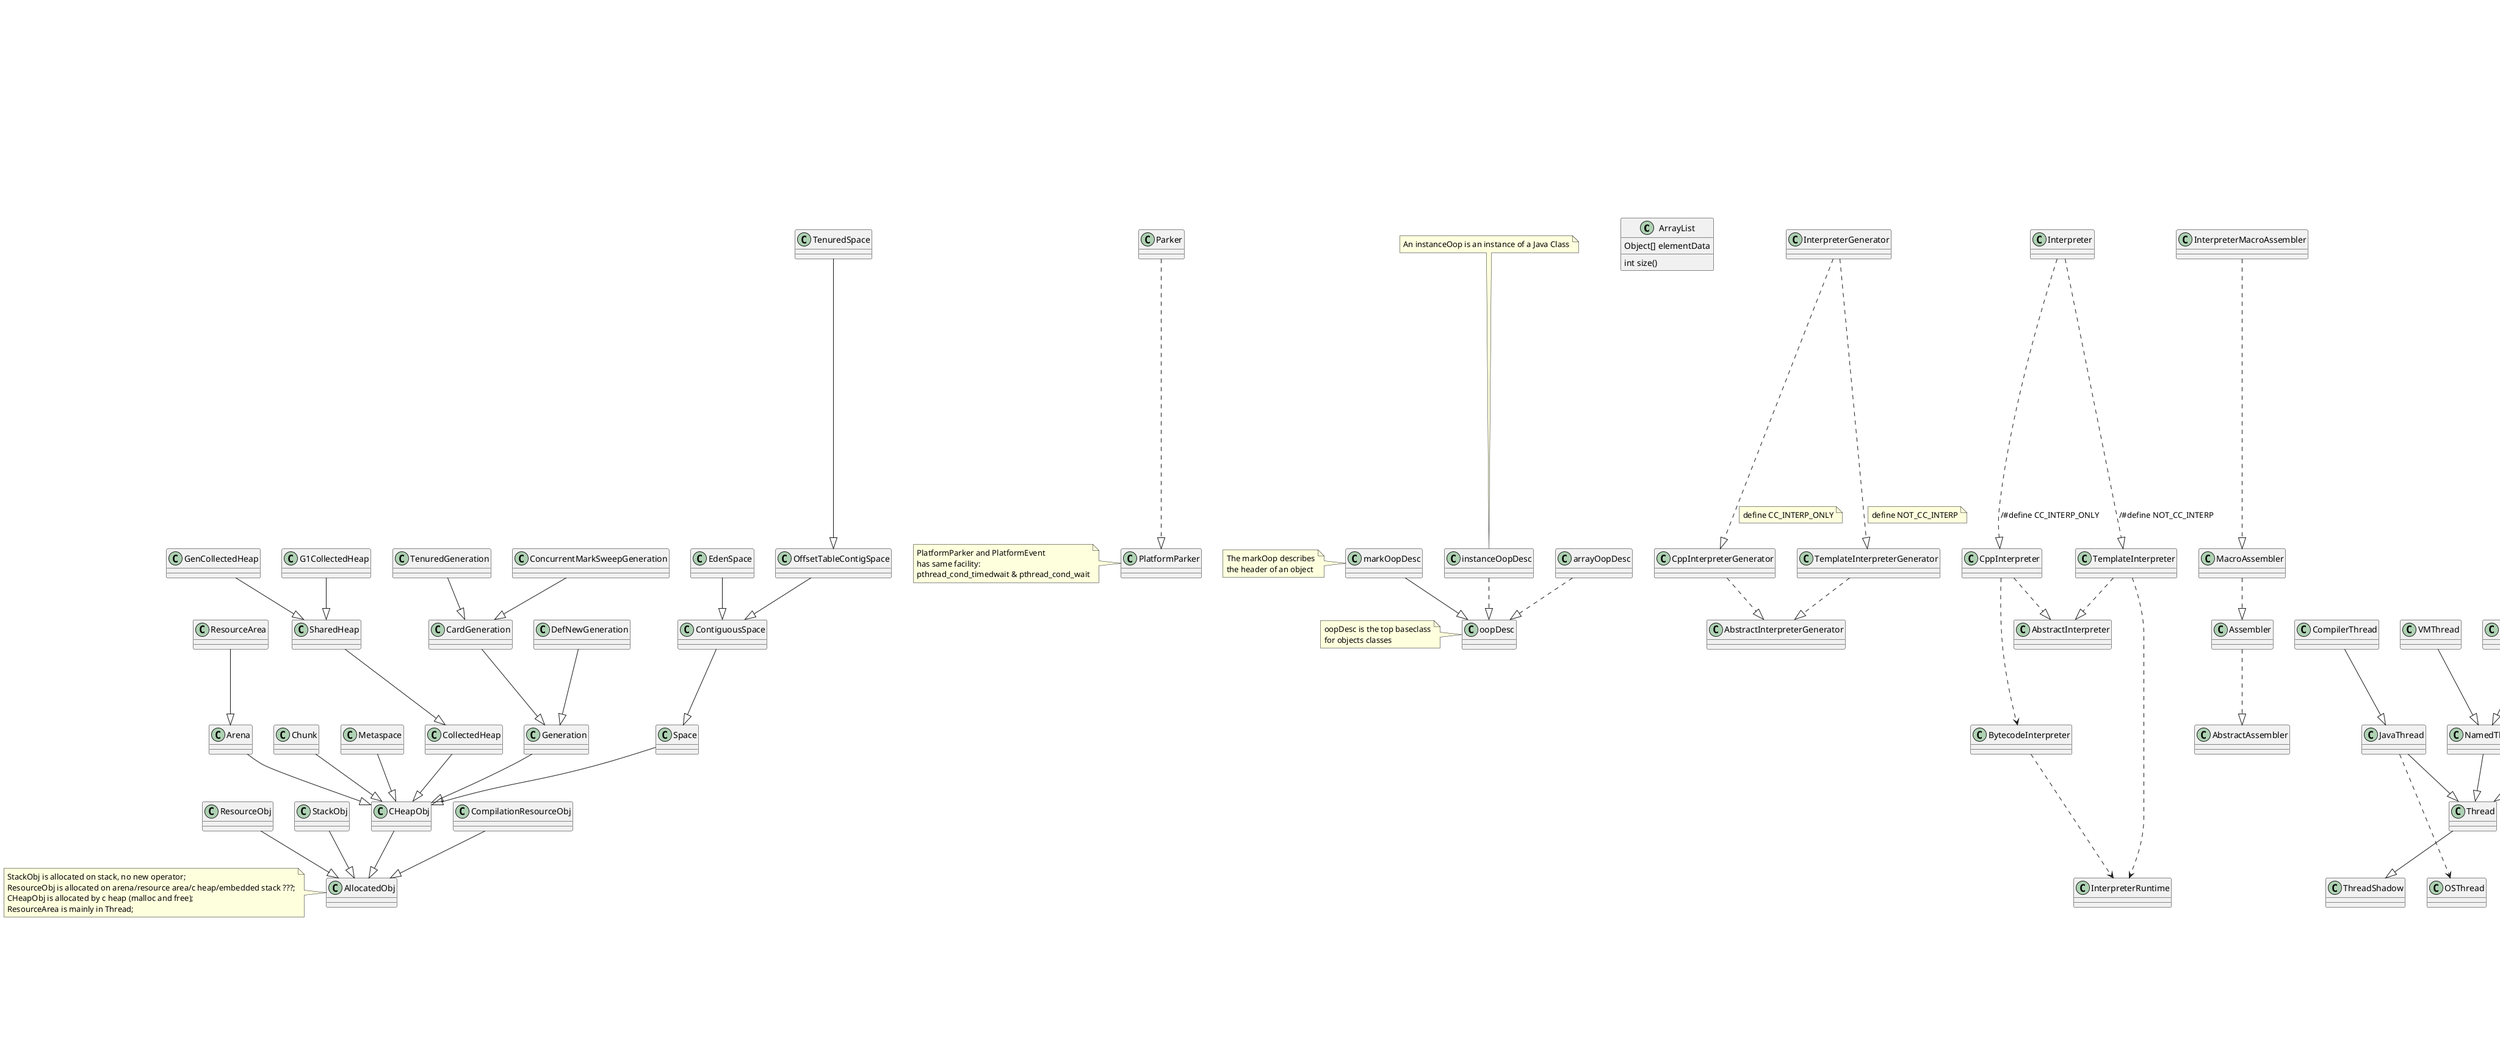 @startuml
class ArrayList {
Object[] elementData
int size()
}

CppInterpreterGenerator ..|> AbstractInterpreterGenerator
TemplateInterpreterGenerator ..|> AbstractInterpreterGenerator
InterpreterGenerator ..|> CppInterpreterGenerator
note on link: define CC_INTERP_ONLY
InterpreterGenerator ..|> TemplateInterpreterGenerator
note on link: define NOT_CC_INTERP

CppInterpreter ..|> AbstractInterpreter
TemplateInterpreter ..|> AbstractInterpreter
Interpreter ..|> CppInterpreter: /#define CC_INTERP_ONLY
Interpreter ..|> TemplateInterpreter: /#define NOT_CC_INTERP

Assembler ..|> AbstractAssembler
MacroAssembler ..|> Assembler
InterpreterMacroAssembler ..|> MacroAssembler

BytecodeInterpreter ...> InterpreterRuntime
CppInterpreter ...> BytecodeInterpreter
TemplateInterpreter ...> InterpreterRuntime

Thread --|> ThreadShadow
JavaThread --|> Thread
NamedThread --|> Thread
WatcherThread --|> Thread

VMThread --|> NamedThread
ConcurrentGCThread --|> NamedThread
WorkerThread --|> NamedThread

GCTaskThread --|> WorkerThread
note top of GCTaskThread
GCTaskThread is for ParallelGC
end note

CompilerThread --|> JavaThread

JavaThread ...> OSThread

ResourceObj --|> AllocatedObj
StackObj --|> AllocatedObj
CHeapObj --|> AllocatedObj
CompilationResourceObj --|> AllocatedObj
note left of AllocatedObj
StackObj is allocated on stack, no new operator;
ResourceObj is allocated on arena/resource area/c heap/embedded stack ???;
CHeapObj is allocated by c heap (malloc and free);
ResourceArea is mainly in Thread;
end note

Arena --|> CHeapObj
ResourceArea --|> Arena
Chunk --|> CHeapObj
Metaspace --|> CHeapObj
CollectedHeap --|> CHeapObj
SharedHeap --|> CollectedHeap
GenCollectedHeap --|> SharedHeap
G1CollectedHeap --|> SharedHeap
Generation --|> CHeapObj
CardGeneration --|> Generation
TenuredGeneration --|> CardGeneration
ConcurrentMarkSweepGeneration --|> CardGeneration
DefNewGeneration --|> Generation

Space --|> CHeapObj
ContiguousSpace --|> Space
EdenSpace --|> ContiguousSpace
OffsetTableContigSpace --|> ContiguousSpace
TenuredSpace --|> OffsetTableContigSpace

Parker ..|> PlatformParker
ParkEvent ..|> PlatformEvent
note left of PlatformParker
PlatformParker and PlatformEvent
has same facility:
pthread_cond_timedwait & pthread_cond_wait
end note

markOopDesc --|> oopDesc
instanceOopDesc ..|> oopDesc
arrayOopDesc ..|> oopDesc

note left of markOopDesc
The markOop describes
the header of an object
end note

note left of oopDesc
oopDesc is the top baseclass
for objects classes
end note

note top of instanceOopDesc
An instanceOop is an instance of a Java Class
end note

InstanceClassLoaderKlass ..|> InstanceKlass
InstanceMirrorKlass ..|> InstanceKlass
InstanceRefKlass ..|> InstanceKlass
InstanceKlass ..|> Klass
TypeArrayKlass ..|> ArrayKlass
ObjArrayKlass ..|> ArrayKlass
ArrayKlass ..|> Klass
Klass ..|> Metadata
Method ..|> Metadata
Metadata ..|> MetaspaceObj

ConstantPool ..|> Metadata
MethodData ..|> Metadata
ConstMethod ..|> MetaspaceObj
MethodCounters ..|> MetaspaceObj
ConstantPoolCache ..|> MetaspaceObj

Method ...> MethodData
Method ...> ConstMethod
ConstMethod ...> ConstantPool
ConstantPool ...> ConstantPoolCache

CodeBlob ..|> _ValueObj
nmethod ..|> CodeBlob
RuntimeStub ..|> CodeBlob
BufferBlob ..|> CodeBlob
AdapterBlob ..|> BufferBlob
SingletonBlob ..|> CodeBlob
DeoptimizationBlob ..|> SingletonBlob
SafepointBlob ..|> SingletonBlob
ExceptionBlob ..|> SingletonBlob
UncommonTrapBlob ..|> SingletonBlob

note bottom of CodeBlob
RuntimeStub: used to call a (static) C++ runtime routine
AdapterBlob: used to hold C2I/I2C adapters
ExceptionBlob: used for exception unwinding by Compiler2
UncommonTrapBlob: used for rare situation trap handling by Compiler2
end note

note as common_note
  将src.zip解压后将相应java源代码路径配置到jdk的source path中即可在idea中查看源码
  -XX:-UseStackBanging和-XX:-ProfileInterpreter，不生成栈检查和统计相关的汇编代码
  <b>global.h</b>: jvm flag 参数
  <b>javaCalls.cpp</b>: JavaCalls::call native方法中调用java方法
  <b>interpreterRuntime(解释执行的方法)、stubRoutines(编译执行的方法)、SharedRuntime(解释/编译执行的方法)
  <b>macroAssembler_x86.cpp</b>: MacroAssembler::call_VM 生成 模板解释器执行指令时(即java方法)调用native方法(interpreterRuntime的方法) 的例程的汇编代码
  <b>templateInterpreter_x86_64.cpp</b>: AbstractInterpreterGenerator::generate_method_entry generate_normal_entry generate_native_entry 生成java/native解释执行的入口
  <b>sharedRuntime_x86_64.cpp</b>: SharedRuntime::generate_native_wrapper 生成native编译执行的入口:
  InterpreterGenerator::generate_normal_entry ->
  	return address of asm code				(templateInterpreter)
  	return CppInterpreter::normal_entry     (zero)

  InterpreterGenerator::generate_native_entry ->
  	return address of asm code				(templateInterpreter)
  	return CppInterpreter::native_entry     (zero)

  assembler_x86.cpp
  globalDefinitions.hpp
  globals.hpp
  interp_masm_x86_64.cpp
  interpreterRuntime.cpp
  javaCalls.cpp
  jni.cpp
  jvm.cpp
  library_call.cpp
  macroAssembler_x86.cpp
  method.cpp
  nmethod.cpp
  sharedRuntime_x86_64.cpp
  stubGenerator_x86_64.cpp
  stubRoutines.cpp
  systemDictionary.cpp
  templateInterpreter_x86_64.cpp
  templateTable_x86_64.cpp
  x86_64.ad

  cppInterpreter_zero.cpp
  stubGenerator_zero.cpp

  <u>also</u> <color:royalBlue>on several</color> <s>words</s> lines
  Class13 --> Class14
  Class15 ..> Class16
  Class17 --|> Class18
  Class19 *--> Class20
end note
@enduml
